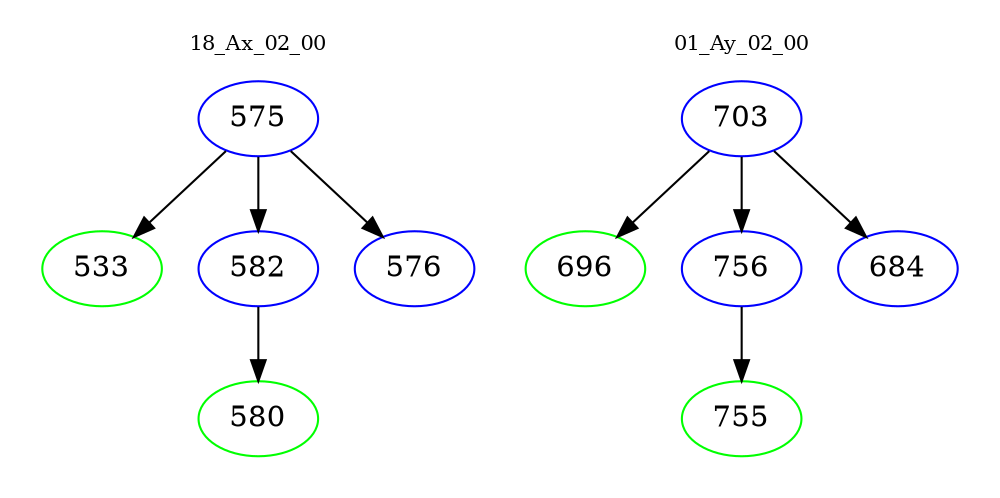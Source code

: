 digraph{
subgraph cluster_0 {
color = white
label = "18_Ax_02_00";
fontsize=10;
T0_575 [label="575", color="blue"]
T0_575 -> T0_533 [color="black"]
T0_533 [label="533", color="green"]
T0_575 -> T0_582 [color="black"]
T0_582 [label="582", color="blue"]
T0_582 -> T0_580 [color="black"]
T0_580 [label="580", color="green"]
T0_575 -> T0_576 [color="black"]
T0_576 [label="576", color="blue"]
}
subgraph cluster_1 {
color = white
label = "01_Ay_02_00";
fontsize=10;
T1_703 [label="703", color="blue"]
T1_703 -> T1_696 [color="black"]
T1_696 [label="696", color="green"]
T1_703 -> T1_756 [color="black"]
T1_756 [label="756", color="blue"]
T1_756 -> T1_755 [color="black"]
T1_755 [label="755", color="green"]
T1_703 -> T1_684 [color="black"]
T1_684 [label="684", color="blue"]
}
}
